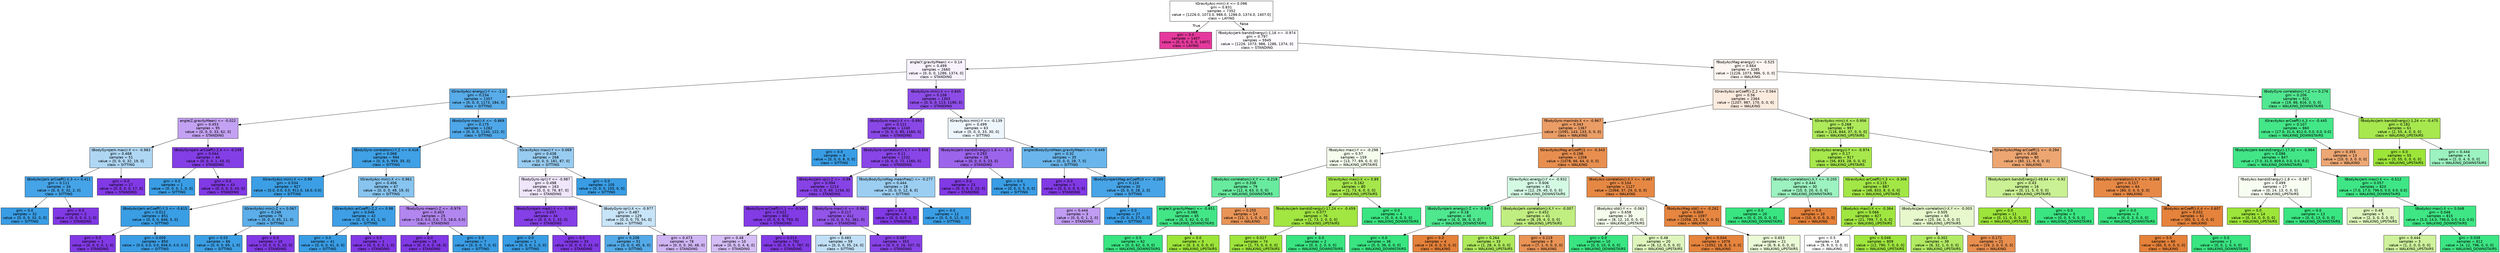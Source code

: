 digraph Tree {
node [shape=box, style="filled", color="black", fontname="helvetica"] ;
edge [fontname="helvetica"] ;
0 [label="tGravityAcc-min()-X <= 0.096\ngini = 0.831\nsamples = 7352\nvalue = [1226.0, 1073.0, 986.0, 1286.0, 1374.0, 1407.0]\nclass = LAYING", fillcolor="#fffefe"] ;
1 [label="gini = 0.0\nsamples = 1407\nvalue = [0, 0, 0, 0, 0, 1407]\nclass = LAYING", fillcolor="#e5399d"] ;
0 -> 1 [labeldistance=2.5, labelangle=45, headlabel="True"] ;
2 [label="fBodyAccJerk-bandsEnergy()-1,16 <= -0.974\ngini = 0.797\nsamples = 5945\nvalue = [1226, 1073, 986, 1286, 1374, 0]\nclass = STANDING", fillcolor="#fdfbff"] ;
0 -> 2 [labeldistance=2.5, labelangle=-45, headlabel="False"] ;
3 [label="angle(Y,gravityMean) <= 0.14\ngini = 0.499\nsamples = 2660\nvalue = [0, 0, 0, 1286, 1374, 0]\nclass = STANDING", fillcolor="#f7f2fd"] ;
2 -> 3 ;
4 [label="tGravityAcc-energy()-Y <= -1.0\ngini = 0.234\nsamples = 1357\nvalue = [0, 0, 0, 1173, 184, 0]\nclass = SITTING", fillcolor="#58ace9"] ;
3 -> 4 ;
5 [label="angle(Z,gravityMean) <= -0.022\ngini = 0.453\nsamples = 95\nvalue = [0, 0, 0, 33, 62, 0]\nclass = STANDING", fillcolor="#c4a2f3"] ;
4 -> 5 ;
6 [label="tBodyGyroJerk-max()-X <= -0.983\ngini = 0.468\nsamples = 51\nvalue = [0, 0, 0, 32, 19, 0]\nclass = SITTING", fillcolor="#afd7f4"] ;
5 -> 6 ;
7 [label="tBodyAccJerk-arCoeff()-X,3 <= 0.411\ngini = 0.111\nsamples = 34\nvalue = [0, 0, 0, 32, 2, 0]\nclass = SITTING", fillcolor="#45a3e7"] ;
6 -> 7 ;
8 [label="gini = 0.0\nsamples = 32\nvalue = [0, 0, 0, 32, 0, 0]\nclass = SITTING", fillcolor="#399de5"] ;
7 -> 8 ;
9 [label="gini = 0.0\nsamples = 2\nvalue = [0, 0, 0, 0, 2, 0]\nclass = STANDING", fillcolor="#8139e5"] ;
7 -> 9 ;
10 [label="gini = 0.0\nsamples = 17\nvalue = [0, 0, 0, 0, 17, 0]\nclass = STANDING", fillcolor="#8139e5"] ;
6 -> 10 ;
11 [label="tBodyGyroJerk-arCoeff()-Z,4 <= -0.249\ngini = 0.044\nsamples = 44\nvalue = [0, 0, 0, 1, 43, 0]\nclass = STANDING", fillcolor="#843ee6"] ;
5 -> 11 ;
12 [label="gini = 0.0\nsamples = 1\nvalue = [0, 0, 0, 1, 0, 0]\nclass = SITTING", fillcolor="#399de5"] ;
11 -> 12 ;
13 [label="gini = 0.0\nsamples = 43\nvalue = [0, 0, 0, 0, 43, 0]\nclass = STANDING", fillcolor="#8139e5"] ;
11 -> 13 ;
14 [label="tBodyGyro-max()-X <= -0.869\ngini = 0.175\nsamples = 1262\nvalue = [0, 0, 0, 1140, 122, 0]\nclass = SITTING", fillcolor="#4ea7e8"] ;
4 -> 14 ;
15 [label="tBodyGyro-correlation()-Y,Z <= 0.418\ngini = 0.068\nsamples = 994\nvalue = [0, 0, 0, 959, 35, 0]\nclass = SITTING", fillcolor="#40a1e6"] ;
14 -> 15 ;
16 [label="tGravityAcc-min()-X <= 0.99\ngini = 0.034\nsamples = 927\nvalue = [0.0, 0.0, 0.0, 911.0, 16.0, 0.0]\nclass = SITTING", fillcolor="#3c9fe5"] ;
15 -> 16 ;
17 [label="tBodyAccJerk-arCoeff()-Y,3 <= -0.615\ngini = 0.012\nsamples = 851\nvalue = [0, 0, 0, 846, 5, 0]\nclass = SITTING", fillcolor="#3a9ee5"] ;
16 -> 17 ;
18 [label="gini = 0.0\nsamples = 1\nvalue = [0, 0, 0, 0, 1, 0]\nclass = STANDING", fillcolor="#8139e5"] ;
17 -> 18 ;
19 [label="gini = 0.009\nsamples = 850\nvalue = [0.0, 0.0, 0.0, 846.0, 4.0, 0.0]\nclass = SITTING", fillcolor="#3a9de5"] ;
17 -> 19 ;
20 [label="tGravityAcc-min()-Z <= 0.067\ngini = 0.248\nsamples = 76\nvalue = [0, 0, 0, 65, 11, 0]\nclass = SITTING", fillcolor="#5baee9"] ;
16 -> 20 ;
21 [label="gini = 0.03\nsamples = 66\nvalue = [0, 0, 0, 65, 1, 0]\nclass = SITTING", fillcolor="#3c9fe5"] ;
20 -> 21 ;
22 [label="gini = 0.0\nsamples = 10\nvalue = [0, 0, 0, 0, 10, 0]\nclass = STANDING", fillcolor="#8139e5"] ;
20 -> 22 ;
23 [label="tGravityAcc-min()-X <= 0.961\ngini = 0.406\nsamples = 67\nvalue = [0, 0, 0, 48, 19, 0]\nclass = SITTING", fillcolor="#87c4ef"] ;
15 -> 23 ;
24 [label="tGravityAcc-arCoeff()-Z,2 <= 0.98\ngini = 0.046\nsamples = 42\nvalue = [0, 0, 0, 41, 1, 0]\nclass = SITTING", fillcolor="#3e9fe6"] ;
23 -> 24 ;
25 [label="gini = 0.0\nsamples = 41\nvalue = [0, 0, 0, 41, 0, 0]\nclass = SITTING", fillcolor="#399de5"] ;
24 -> 25 ;
26 [label="gini = 0.0\nsamples = 1\nvalue = [0, 0, 0, 0, 1, 0]\nclass = STANDING", fillcolor="#8139e5"] ;
24 -> 26 ;
27 [label="fBodyGyro-mean()-Z <= -0.979\ngini = 0.403\nsamples = 25\nvalue = [0.0, 0.0, 0.0, 7.0, 18.0, 0.0]\nclass = STANDING", fillcolor="#b286ef"] ;
23 -> 27 ;
28 [label="gini = 0.0\nsamples = 18\nvalue = [0, 0, 0, 0, 18, 0]\nclass = STANDING", fillcolor="#8139e5"] ;
27 -> 28 ;
29 [label="gini = 0.0\nsamples = 7\nvalue = [0, 0, 0, 7, 0, 0]\nclass = SITTING", fillcolor="#399de5"] ;
27 -> 29 ;
30 [label="tGravityAcc-max()-Y <= 0.069\ngini = 0.438\nsamples = 268\nvalue = [0, 0, 0, 181, 87, 0]\nclass = SITTING", fillcolor="#98ccf1"] ;
14 -> 30 ;
31 [label="fBodyGyro-iqr()-Y <= -0.987\ngini = 0.498\nsamples = 163\nvalue = [0, 0, 0, 76, 87, 0]\nclass = STANDING", fillcolor="#efe6fc"] ;
30 -> 31 ;
32 [label="tBodyGyroJerk-mad()-X <= -0.993\ngini = 0.057\nsamples = 34\nvalue = [0, 0, 0, 1, 33, 0]\nclass = STANDING", fillcolor="#853fe6"] ;
31 -> 32 ;
33 [label="gini = 0.0\nsamples = 1\nvalue = [0, 0, 0, 1, 0, 0]\nclass = SITTING", fillcolor="#399de5"] ;
32 -> 33 ;
34 [label="gini = 0.0\nsamples = 33\nvalue = [0, 0, 0, 0, 33, 0]\nclass = STANDING", fillcolor="#8139e5"] ;
32 -> 34 ;
35 [label="tBodyGyro-iqr()-X <= -0.977\ngini = 0.487\nsamples = 129\nvalue = [0, 0, 0, 75, 54, 0]\nclass = SITTING", fillcolor="#c8e4f8"] ;
31 -> 35 ;
36 [label="gini = 0.208\nsamples = 51\nvalue = [0, 0, 0, 45, 6, 0]\nclass = SITTING", fillcolor="#53aae8"] ;
35 -> 36 ;
37 [label="gini = 0.473\nsamples = 78\nvalue = [0, 0, 0, 30, 48, 0]\nclass = STANDING", fillcolor="#d0b5f5"] ;
35 -> 37 ;
38 [label="gini = 0.0\nsamples = 105\nvalue = [0, 0, 0, 105, 0, 0]\nclass = SITTING", fillcolor="#399de5"] ;
30 -> 38 ;
39 [label="tBodyGyro-min()-X <= 0.845\ngini = 0.158\nsamples = 1303\nvalue = [0, 0, 0, 113, 1190, 0]\nclass = STANDING", fillcolor="#8d4ce7"] ;
3 -> 39 ;
40 [label="tBodyGyro-max()-X <= -0.893\ngini = 0.121\nsamples = 1240\nvalue = [0, 0, 0, 80, 1160, 0]\nclass = STANDING", fillcolor="#8a47e7"] ;
39 -> 40 ;
41 [label="gini = 0.0\nsamples = 8\nvalue = [0, 0, 0, 8, 0, 0]\nclass = SITTING", fillcolor="#399de5"] ;
40 -> 41 ;
42 [label="tBodyGyro-correlation()-X,Y <= 0.656\ngini = 0.11\nsamples = 1232\nvalue = [0, 0, 0, 72, 1160, 0]\nclass = STANDING", fillcolor="#8945e7"] ;
40 -> 42 ;
43 [label="tBodyAccJerk-iqr()-Z <= -0.98\ngini = 0.094\nsamples = 1214\nvalue = [0, 0, 0, 60, 1154, 0]\nclass = STANDING", fillcolor="#8843e6"] ;
42 -> 43 ;
44 [label="tBodyGyro-arCoeff()-Y,1 <= -0.545\ngini = 0.022\nsamples = 802\nvalue = [0, 0, 0, 9, 793, 0]\nclass = STANDING", fillcolor="#823be5"] ;
43 -> 44 ;
45 [label="gini = 0.48\nsamples = 10\nvalue = [0, 0, 0, 4, 6, 0]\nclass = STANDING", fillcolor="#d5bdf6"] ;
44 -> 45 ;
46 [label="gini = 0.013\nsamples = 792\nvalue = [0, 0, 0, 5, 787, 0]\nclass = STANDING", fillcolor="#823ae5"] ;
44 -> 46 ;
47 [label="fBodyGyro-max()-X <= -0.982\ngini = 0.217\nsamples = 412\nvalue = [0, 0, 0, 51, 361, 0]\nclass = STANDING", fillcolor="#9355e9"] ;
43 -> 47 ;
48 [label="gini = 0.483\nsamples = 59\nvalue = [0, 0, 0, 35, 24, 0]\nclass = SITTING", fillcolor="#c1e0f7"] ;
47 -> 48 ;
49 [label="gini = 0.087\nsamples = 353\nvalue = [0, 0, 0, 16, 337, 0]\nclass = STANDING", fillcolor="#8742e6"] ;
47 -> 49 ;
50 [label="fBodyBodyGyroMag-meanFreq() <= -0.277\ngini = 0.444\nsamples = 18\nvalue = [0, 0, 0, 12, 6, 0]\nclass = SITTING", fillcolor="#9ccef2"] ;
42 -> 50 ;
51 [label="gini = 0.0\nsamples = 6\nvalue = [0, 0, 0, 0, 6, 0]\nclass = STANDING", fillcolor="#8139e5"] ;
50 -> 51 ;
52 [label="gini = 0.0\nsamples = 12\nvalue = [0, 0, 0, 12, 0, 0]\nclass = SITTING", fillcolor="#399de5"] ;
50 -> 52 ;
53 [label="tGravityAcc-min()-Y <= -0.139\ngini = 0.499\nsamples = 63\nvalue = [0, 0, 0, 33, 30, 0]\nclass = SITTING", fillcolor="#edf6fd"] ;
39 -> 53 ;
54 [label="fBodyAccJerk-bandsEnergy()-1,8 <= -1.0\ngini = 0.293\nsamples = 28\nvalue = [0, 0, 0, 5, 23, 0]\nclass = STANDING", fillcolor="#9c64eb"] ;
53 -> 54 ;
55 [label="gini = 0.0\nsamples = 23\nvalue = [0, 0, 0, 0, 23, 0]\nclass = STANDING", fillcolor="#8139e5"] ;
54 -> 55 ;
56 [label="gini = 0.0\nsamples = 5\nvalue = [0, 0, 0, 5, 0, 0]\nclass = SITTING", fillcolor="#399de5"] ;
54 -> 56 ;
57 [label="angle(tBodyGyroMean,gravityMean) <= -0.449\ngini = 0.32\nsamples = 35\nvalue = [0, 0, 0, 28, 7, 0]\nclass = SITTING", fillcolor="#6ab6ec"] ;
53 -> 57 ;
58 [label="gini = 0.0\nsamples = 5\nvalue = [0, 0, 0, 0, 5, 0]\nclass = STANDING", fillcolor="#8139e5"] ;
57 -> 58 ;
59 [label="tBodyGyroJerkMag-arCoeff()3 <= -0.209\ngini = 0.124\nsamples = 30\nvalue = [0, 0, 0, 28, 2, 0]\nclass = SITTING", fillcolor="#47a4e7"] ;
57 -> 59 ;
60 [label="gini = 0.444\nsamples = 3\nvalue = [0, 0, 0, 1, 2, 0]\nclass = STANDING", fillcolor="#c09cf2"] ;
59 -> 60 ;
61 [label="gini = 0.0\nsamples = 27\nvalue = [0, 0, 0, 27, 0, 0]\nclass = SITTING", fillcolor="#399de5"] ;
59 -> 61 ;
62 [label="fBodyAccMag-energy() <= -0.525\ngini = 0.664\nsamples = 3285\nvalue = [1226, 1073, 986, 0, 0, 0]\nclass = WALKING", fillcolor="#fdf6f1"] ;
2 -> 62 ;
63 [label="tGravityAcc-arCoeff()-Z,2 <= 0.564\ngini = 0.56\nsamples = 2364\nvalue = [1207, 987, 170, 0, 0, 0]\nclass = WALKING", fillcolor="#fbebdf"] ;
62 -> 63 ;
64 [label="fBodyGyro-maxInds-X <= -0.967\ngini = 0.343\nsamples = 1367\nvalue = [1091, 143, 133, 0, 0, 0]\nclass = WALKING", fillcolor="#eb9d66"] ;
63 -> 64 ;
65 [label="fBodyAcc-max()-Y <= -0.298\ngini = 0.57\nsamples = 159\nvalue = [13, 77, 69, 0, 0, 0]\nclass = WALKING_UPSTAIRS", fillcolor="#f6fded"] ;
64 -> 65 ;
66 [label="tBodyAcc-correlation()-X,Y <= -0.219\ngini = 0.338\nsamples = 79\nvalue = [12, 4, 63, 0, 0, 0]\nclass = WALKING_DOWNSTAIRS", fillcolor="#68eb9f"] ;
65 -> 66 ;
67 [label="angle(X,gravityMean) <= -0.651\ngini = 0.088\nsamples = 65\nvalue = [0, 3, 62, 0, 0, 0]\nclass = WALKING_DOWNSTAIRS", fillcolor="#43e687"] ;
66 -> 67 ;
68 [label="gini = 0.0\nsamples = 62\nvalue = [0, 0, 62, 0, 0, 0]\nclass = WALKING_DOWNSTAIRS", fillcolor="#39e581"] ;
67 -> 68 ;
69 [label="gini = 0.0\nsamples = 3\nvalue = [0, 3, 0, 0, 0, 0]\nclass = WALKING_UPSTAIRS", fillcolor="#9de539"] ;
67 -> 69 ;
70 [label="gini = 0.255\nsamples = 14\nvalue = [12, 1, 1, 0, 0, 0]\nclass = WALKING", fillcolor="#e99457"] ;
66 -> 70 ;
71 [label="tGravityAcc-max()-X <= 0.89\ngini = 0.162\nsamples = 80\nvalue = [1, 73, 6, 0, 0, 0]\nclass = WALKING_UPSTAIRS", fillcolor="#a6e74c"] ;
65 -> 71 ;
72 [label="fBodyAccJerk-bandsEnergy()-17,24 <= -0.459\ngini = 0.077\nsamples = 76\nvalue = [1, 73, 2, 0, 0, 0]\nclass = WALKING_UPSTAIRS", fillcolor="#a1e641"] ;
71 -> 72 ;
73 [label="gini = 0.027\nsamples = 74\nvalue = [1, 73, 0, 0, 0, 0]\nclass = WALKING_UPSTAIRS", fillcolor="#9ee53c"] ;
72 -> 73 ;
74 [label="gini = 0.0\nsamples = 2\nvalue = [0, 0, 2, 0, 0, 0]\nclass = WALKING_DOWNSTAIRS", fillcolor="#39e581"] ;
72 -> 74 ;
75 [label="gini = 0.0\nsamples = 4\nvalue = [0, 0, 4, 0, 0, 0]\nclass = WALKING_DOWNSTAIRS", fillcolor="#39e581"] ;
71 -> 75 ;
76 [label="tGravityAccMag-arCoeff()1 <= -0.343\ngini = 0.198\nsamples = 1208\nvalue = [1078, 66, 64, 0, 0, 0]\nclass = WALKING", fillcolor="#e88f50"] ;
64 -> 76 ;
77 [label="tGravityAcc-energy()-Y <= -0.932\ngini = 0.606\nsamples = 81\nvalue = [12, 29, 40, 0, 0, 0]\nclass = WALKING_DOWNSTAIRS", fillcolor="#d5fae4"] ;
76 -> 77 ;
78 [label="tBodyGyroJerk-energy()-Z <= -0.845\ngini = 0.18\nsamples = 40\nvalue = [4, 0, 36, 0, 0, 0]\nclass = WALKING_DOWNSTAIRS", fillcolor="#4fe88f"] ;
77 -> 78 ;
79 [label="gini = 0.0\nsamples = 36\nvalue = [0, 0, 36, 0, 0, 0]\nclass = WALKING_DOWNSTAIRS", fillcolor="#39e581"] ;
78 -> 79 ;
80 [label="gini = 0.0\nsamples = 4\nvalue = [4, 0, 0, 0, 0, 0]\nclass = WALKING", fillcolor="#e58139"] ;
78 -> 80 ;
81 [label="tBodyAccJerk-correlation()-X,Y <= -0.007\ngini = 0.452\nsamples = 41\nvalue = [8, 29, 4, 0, 0, 0]\nclass = WALKING_UPSTAIRS", fillcolor="#c1ee81"] ;
77 -> 81 ;
82 [label="gini = 0.264\nsamples = 33\nvalue = [1, 28, 4, 0, 0, 0]\nclass = WALKING_UPSTAIRS", fillcolor="#aee95b"] ;
81 -> 82 ;
83 [label="gini = 0.219\nsamples = 8\nvalue = [7, 1, 0, 0, 0, 0]\nclass = WALKING", fillcolor="#e99355"] ;
81 -> 83 ;
84 [label="tBodyAcc-correlation()-X,Y <= -0.467\ngini = 0.104\nsamples = 1127\nvalue = [1066, 37, 24, 0, 0, 0]\nclass = WALKING", fillcolor="#e68844"] ;
76 -> 84 ;
85 [label="tBodyAcc-std()-Y <= -0.063\ngini = 0.658\nsamples = 30\nvalue = [8, 12, 10, 0, 0, 0]\nclass = WALKING_UPSTAIRS", fillcolor="#f5fceb"] ;
84 -> 85 ;
86 [label="gini = 0.0\nsamples = 10\nvalue = [0, 0, 10, 0, 0, 0]\nclass = WALKING_DOWNSTAIRS", fillcolor="#39e581"] ;
85 -> 86 ;
87 [label="gini = 0.48\nsamples = 20\nvalue = [8, 12, 0, 0, 0, 0]\nclass = WALKING_UPSTAIRS", fillcolor="#def6bd"] ;
85 -> 87 ;
88 [label="fBodyAccMag-std() <= -0.262\ngini = 0.069\nsamples = 1097\nvalue = [1058, 25, 14, 0, 0, 0]\nclass = WALKING", fillcolor="#e68640"] ;
84 -> 88 ;
89 [label="gini = 0.044\nsamples = 1076\nvalue = [1052, 16, 8, 0, 0, 0]\nclass = WALKING", fillcolor="#e6843d"] ;
88 -> 89 ;
90 [label="gini = 0.653\nsamples = 21\nvalue = [6, 9, 6, 0, 0, 0]\nclass = WALKING_UPSTAIRS", fillcolor="#ebfad7"] ;
88 -> 90 ;
91 [label="tGravityAcc-min()-X <= 0.956\ngini = 0.268\nsamples = 997\nvalue = [116, 844, 37, 0, 0, 0]\nclass = WALKING_UPSTAIRS", fillcolor="#aeea5b"] ;
63 -> 91 ;
92 [label="tGravityAcc-energy()-Y <= -0.974\ngini = 0.17\nsamples = 917\nvalue = [56, 833, 28, 0, 0, 0]\nclass = WALKING_UPSTAIRS", fillcolor="#a7e84c"] ;
91 -> 92 ;
93 [label="tBodyAcc-correlation()-X,Y <= -0.205\ngini = 0.444\nsamples = 30\nvalue = [10, 0, 20, 0, 0, 0]\nclass = WALKING_DOWNSTAIRS", fillcolor="#9cf2c0"] ;
92 -> 93 ;
94 [label="gini = 0.0\nsamples = 20\nvalue = [0, 0, 20, 0, 0, 0]\nclass = WALKING_DOWNSTAIRS", fillcolor="#39e581"] ;
93 -> 94 ;
95 [label="gini = 0.0\nsamples = 10\nvalue = [10, 0, 0, 0, 0, 0]\nclass = WALKING", fillcolor="#e58139"] ;
93 -> 95 ;
96 [label="tGravityAcc-arCoeff()-Y,3 <= -0.306\ngini = 0.115\nsamples = 887\nvalue = [46, 833, 8, 0, 0, 0]\nclass = WALKING_UPSTAIRS", fillcolor="#a3e746"] ;
92 -> 96 ;
97 [label="tBodyAcc-max()-X <= -0.364\ngini = 0.066\nsamples = 827\nvalue = [21, 799, 7, 0, 0, 0]\nclass = WALKING_UPSTAIRS", fillcolor="#a0e640"] ;
96 -> 97 ;
98 [label="gini = 0.5\nsamples = 18\nvalue = [9, 9, 0, 0, 0, 0]\nclass = WALKING", fillcolor="#ffffff"] ;
97 -> 98 ;
99 [label="gini = 0.046\nsamples = 809\nvalue = [12, 790, 7, 0, 0, 0]\nclass = WALKING_UPSTAIRS", fillcolor="#9fe63e"] ;
97 -> 99 ;
100 [label="tBodyAccJerk-correlation()-X,Y <= -0.003\ngini = 0.505\nsamples = 60\nvalue = [25, 34, 1, 0, 0, 0]\nclass = WALKING_UPSTAIRS", fillcolor="#e6f8cc"] ;
96 -> 100 ;
101 [label="gini = 0.302\nsamples = 39\nvalue = [6, 32, 1, 0, 0, 0]\nclass = WALKING_UPSTAIRS", fillcolor="#b2eb63"] ;
100 -> 101 ;
102 [label="gini = 0.172\nsamples = 21\nvalue = [19, 2, 0, 0, 0, 0]\nclass = WALKING", fillcolor="#e88e4e"] ;
100 -> 102 ;
103 [label="tGravityAccMag-arCoeff()1 <= -0.294\ngini = 0.406\nsamples = 80\nvalue = [60, 11, 9, 0, 0, 0]\nclass = WALKING", fillcolor="#eda672"] ;
91 -> 103 ;
104 [label="fBodyAccJerk-bandsEnergy()-49,64 <= -0.92\ngini = 0.43\nsamples = 16\nvalue = [0, 11, 5, 0, 0, 0]\nclass = WALKING_UPSTAIRS", fillcolor="#caf193"] ;
103 -> 104 ;
105 [label="gini = 0.0\nsamples = 11\nvalue = [0, 11, 0, 0, 0, 0]\nclass = WALKING_UPSTAIRS", fillcolor="#9de539"] ;
104 -> 105 ;
106 [label="gini = 0.0\nsamples = 5\nvalue = [0, 0, 5, 0, 0, 0]\nclass = WALKING_DOWNSTAIRS", fillcolor="#39e581"] ;
104 -> 106 ;
107 [label="tBodyAcc-correlation()-X,Y <= -0.348\ngini = 0.117\nsamples = 64\nvalue = [60, 0, 4, 0, 0, 0]\nclass = WALKING", fillcolor="#e78946"] ;
103 -> 107 ;
108 [label="gini = 0.0\nsamples = 3\nvalue = [0, 0, 3, 0, 0, 0]\nclass = WALKING_DOWNSTAIRS", fillcolor="#39e581"] ;
107 -> 108 ;
109 [label="tBodyAcc-arCoeff()-X,4 <= 0.607\ngini = 0.032\nsamples = 61\nvalue = [60, 0, 1, 0, 0, 0]\nclass = WALKING", fillcolor="#e5833c"] ;
107 -> 109 ;
110 [label="gini = 0.0\nsamples = 60\nvalue = [60, 0, 0, 0, 0, 0]\nclass = WALKING", fillcolor="#e58139"] ;
109 -> 110 ;
111 [label="gini = 0.0\nsamples = 1\nvalue = [0, 0, 1, 0, 0, 0]\nclass = WALKING_DOWNSTAIRS", fillcolor="#39e581"] ;
109 -> 111 ;
112 [label="tBodyGyro-correlation()-Y,Z <= 0.276\ngini = 0.206\nsamples = 921\nvalue = [19, 86, 816, 0, 0, 0]\nclass = WALKING_DOWNSTAIRS", fillcolor="#52e891"] ;
62 -> 112 ;
113 [label="tGravityAcc-arCoeff()-X,3 <= -0.445\ngini = 0.107\nsamples = 860\nvalue = [17.0, 31.0, 812.0, 0.0, 0.0, 0.0]\nclass = WALKING_DOWNSTAIRS", fillcolor="#44e788"] ;
112 -> 113 ;
114 [label="fBodyAccJerk-bandsEnergy()-17,32 <= -0.964\ngini = 0.086\nsamples = 847\nvalue = [7.0, 31.0, 809.0, 0.0, 0.0, 0.0]\nclass = WALKING_DOWNSTAIRS", fillcolor="#42e687"] ;
113 -> 114 ;
115 [label="fBodyAcc-bandsEnergy()-1,8 <= -0.387\ngini = 0.499\nsamples = 27\nvalue = [0, 14, 13, 0, 0, 0]\nclass = WALKING_UPSTAIRS", fillcolor="#f8fdf1"] ;
114 -> 115 ;
116 [label="gini = 0.0\nsamples = 14\nvalue = [0, 14, 0, 0, 0, 0]\nclass = WALKING_UPSTAIRS", fillcolor="#9de539"] ;
115 -> 116 ;
117 [label="gini = 0.0\nsamples = 13\nvalue = [0, 0, 13, 0, 0, 0]\nclass = WALKING_DOWNSTAIRS", fillcolor="#39e581"] ;
115 -> 117 ;
118 [label="tBodyAccJerk-max()-X <= -0.512\ngini = 0.057\nsamples = 820\nvalue = [7.0, 17.0, 796.0, 0.0, 0.0, 0.0]\nclass = WALKING_DOWNSTAIRS", fillcolor="#3fe685"] ;
114 -> 118 ;
119 [label="gini = 0.48\nsamples = 5\nvalue = [2, 3, 0, 0, 0, 0]\nclass = WALKING_UPSTAIRS", fillcolor="#def6bd"] ;
118 -> 119 ;
120 [label="tBodyAcc-max()-X <= 0.048\ngini = 0.046\nsamples = 815\nvalue = [5.0, 14.0, 796.0, 0.0, 0.0, 0.0]\nclass = WALKING_DOWNSTAIRS", fillcolor="#3ee684"] ;
118 -> 120 ;
121 [label="gini = 0.444\nsamples = 3\nvalue = [1, 2, 0, 0, 0, 0]\nclass = WALKING_UPSTAIRS", fillcolor="#cef29c"] ;
120 -> 121 ;
122 [label="gini = 0.039\nsamples = 812\nvalue = [4, 12, 796, 0, 0, 0]\nclass = WALKING_DOWNSTAIRS", fillcolor="#3de684"] ;
120 -> 122 ;
123 [label="gini = 0.355\nsamples = 13\nvalue = [10, 0, 3, 0, 0, 0]\nclass = WALKING", fillcolor="#eda774"] ;
113 -> 123 ;
124 [label="fBodyAccJerk-bandsEnergy()-1,24 <= -0.475\ngini = 0.182\nsamples = 61\nvalue = [2, 55, 4, 0, 0, 0]\nclass = WALKING_UPSTAIRS", fillcolor="#a7e84e"] ;
112 -> 124 ;
125 [label="gini = 0.0\nsamples = 55\nvalue = [0, 55, 0, 0, 0, 0]\nclass = WALKING_UPSTAIRS", fillcolor="#9de539"] ;
124 -> 125 ;
126 [label="gini = 0.444\nsamples = 6\nvalue = [2, 0, 4, 0, 0, 0]\nclass = WALKING_DOWNSTAIRS", fillcolor="#9cf2c0"] ;
124 -> 126 ;
}